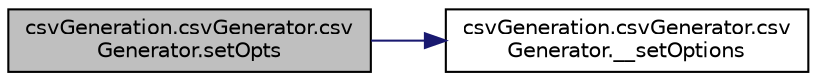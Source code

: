 digraph "csvGeneration.csvGenerator.csvGenerator.setOpts"
{
  edge [fontname="Helvetica",fontsize="10",labelfontname="Helvetica",labelfontsize="10"];
  node [fontname="Helvetica",fontsize="10",shape=record];
  rankdir="LR";
  Node1 [label="csvGeneration.csvGenerator.csv\lGenerator.setOpts",height=0.2,width=0.4,color="black", fillcolor="grey75", style="filled", fontcolor="black"];
  Node1 -> Node2 [color="midnightblue",fontsize="10",style="solid",fontname="Helvetica"];
  Node2 [label="csvGeneration.csvGenerator.csv\lGenerator.__setOptions",height=0.2,width=0.4,color="black", fillcolor="white", style="filled",URL="$classcsv_generation_1_1csv_generator_1_1csv_generator.html#abe62ba5d6b88607d5c64191fb8ddddba"];
}
